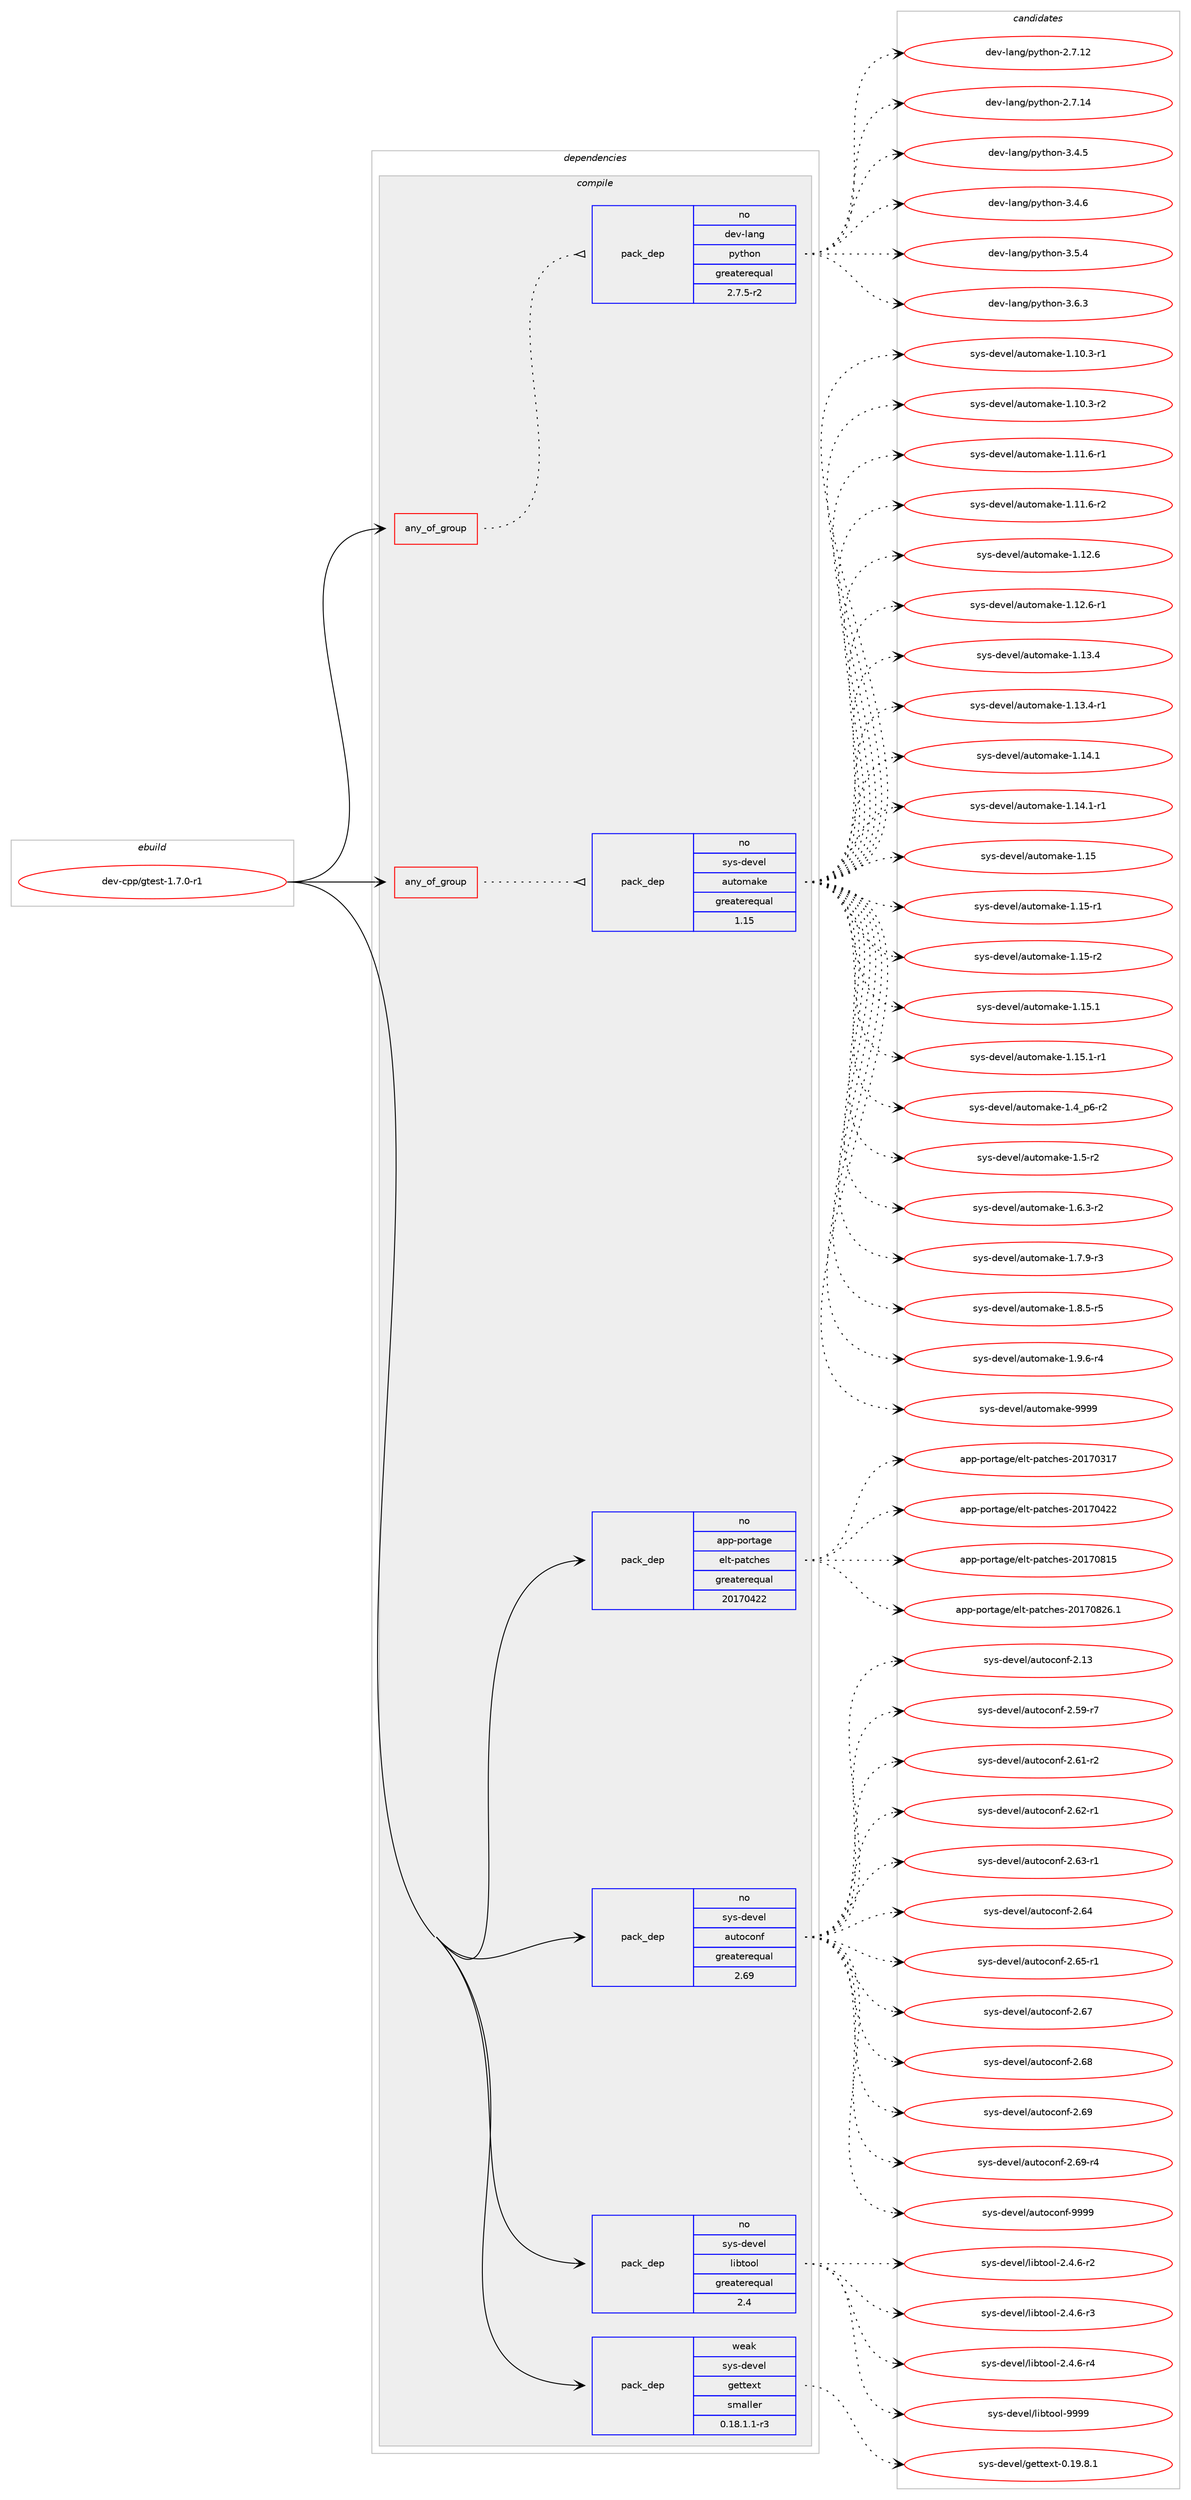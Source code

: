 digraph prolog {

# *************
# Graph options
# *************

newrank=true;
concentrate=true;
compound=true;
graph [rankdir=LR,fontname=Helvetica,fontsize=10,ranksep=1.5];#, ranksep=2.5, nodesep=0.2];
edge  [arrowhead=vee];
node  [fontname=Helvetica,fontsize=10];

# **********
# The ebuild
# **********

subgraph cluster_leftcol {
color=gray;
rank=same;
label=<<i>ebuild</i>>;
id [label="dev-cpp/gtest-1.7.0-r1", color=red, width=4, href="../dev-cpp/gtest-1.7.0-r1.svg"];
}

# ****************
# The dependencies
# ****************

subgraph cluster_midcol {
color=gray;
label=<<i>dependencies</i>>;
subgraph cluster_compile {
fillcolor="#eeeeee";
style=filled;
label=<<i>compile</i>>;
subgraph any1426 {
dependency65569 [label=<<TABLE BORDER="0" CELLBORDER="1" CELLSPACING="0" CELLPADDING="4"><TR><TD CELLPADDING="10">any_of_group</TD></TR></TABLE>>, shape=none, color=red];subgraph pack48292 {
dependency65570 [label=<<TABLE BORDER="0" CELLBORDER="1" CELLSPACING="0" CELLPADDING="4" WIDTH="220"><TR><TD ROWSPAN="6" CELLPADDING="30">pack_dep</TD></TR><TR><TD WIDTH="110">no</TD></TR><TR><TD>dev-lang</TD></TR><TR><TD>python</TD></TR><TR><TD>greaterequal</TD></TR><TR><TD>2.7.5-r2</TD></TR></TABLE>>, shape=none, color=blue];
}
dependency65569:e -> dependency65570:w [weight=20,style="dotted",arrowhead="oinv"];
}
id:e -> dependency65569:w [weight=20,style="solid",arrowhead="vee"];
subgraph any1427 {
dependency65571 [label=<<TABLE BORDER="0" CELLBORDER="1" CELLSPACING="0" CELLPADDING="4"><TR><TD CELLPADDING="10">any_of_group</TD></TR></TABLE>>, shape=none, color=red];subgraph pack48293 {
dependency65572 [label=<<TABLE BORDER="0" CELLBORDER="1" CELLSPACING="0" CELLPADDING="4" WIDTH="220"><TR><TD ROWSPAN="6" CELLPADDING="30">pack_dep</TD></TR><TR><TD WIDTH="110">no</TD></TR><TR><TD>sys-devel</TD></TR><TR><TD>automake</TD></TR><TR><TD>greaterequal</TD></TR><TR><TD>1.15</TD></TR></TABLE>>, shape=none, color=blue];
}
dependency65571:e -> dependency65572:w [weight=20,style="dotted",arrowhead="oinv"];
}
id:e -> dependency65571:w [weight=20,style="solid",arrowhead="vee"];
subgraph pack48294 {
dependency65573 [label=<<TABLE BORDER="0" CELLBORDER="1" CELLSPACING="0" CELLPADDING="4" WIDTH="220"><TR><TD ROWSPAN="6" CELLPADDING="30">pack_dep</TD></TR><TR><TD WIDTH="110">no</TD></TR><TR><TD>app-portage</TD></TR><TR><TD>elt-patches</TD></TR><TR><TD>greaterequal</TD></TR><TR><TD>20170422</TD></TR></TABLE>>, shape=none, color=blue];
}
id:e -> dependency65573:w [weight=20,style="solid",arrowhead="vee"];
subgraph pack48295 {
dependency65574 [label=<<TABLE BORDER="0" CELLBORDER="1" CELLSPACING="0" CELLPADDING="4" WIDTH="220"><TR><TD ROWSPAN="6" CELLPADDING="30">pack_dep</TD></TR><TR><TD WIDTH="110">no</TD></TR><TR><TD>sys-devel</TD></TR><TR><TD>autoconf</TD></TR><TR><TD>greaterequal</TD></TR><TR><TD>2.69</TD></TR></TABLE>>, shape=none, color=blue];
}
id:e -> dependency65574:w [weight=20,style="solid",arrowhead="vee"];
subgraph pack48296 {
dependency65575 [label=<<TABLE BORDER="0" CELLBORDER="1" CELLSPACING="0" CELLPADDING="4" WIDTH="220"><TR><TD ROWSPAN="6" CELLPADDING="30">pack_dep</TD></TR><TR><TD WIDTH="110">no</TD></TR><TR><TD>sys-devel</TD></TR><TR><TD>libtool</TD></TR><TR><TD>greaterequal</TD></TR><TR><TD>2.4</TD></TR></TABLE>>, shape=none, color=blue];
}
id:e -> dependency65575:w [weight=20,style="solid",arrowhead="vee"];
subgraph pack48297 {
dependency65576 [label=<<TABLE BORDER="0" CELLBORDER="1" CELLSPACING="0" CELLPADDING="4" WIDTH="220"><TR><TD ROWSPAN="6" CELLPADDING="30">pack_dep</TD></TR><TR><TD WIDTH="110">weak</TD></TR><TR><TD>sys-devel</TD></TR><TR><TD>gettext</TD></TR><TR><TD>smaller</TD></TR><TR><TD>0.18.1.1-r3</TD></TR></TABLE>>, shape=none, color=blue];
}
id:e -> dependency65576:w [weight=20,style="solid",arrowhead="vee"];
}
subgraph cluster_compileandrun {
fillcolor="#eeeeee";
style=filled;
label=<<i>compile and run</i>>;
}
subgraph cluster_run {
fillcolor="#eeeeee";
style=filled;
label=<<i>run</i>>;
}
}

# **************
# The candidates
# **************

subgraph cluster_choices {
rank=same;
color=gray;
label=<<i>candidates</i>>;

subgraph choice48292 {
color=black;
nodesep=1;
choice10010111845108971101034711212111610411111045504655464950 [label="dev-lang/python-2.7.12", color=red, width=4,href="../dev-lang/python-2.7.12.svg"];
choice10010111845108971101034711212111610411111045504655464952 [label="dev-lang/python-2.7.14", color=red, width=4,href="../dev-lang/python-2.7.14.svg"];
choice100101118451089711010347112121116104111110455146524653 [label="dev-lang/python-3.4.5", color=red, width=4,href="../dev-lang/python-3.4.5.svg"];
choice100101118451089711010347112121116104111110455146524654 [label="dev-lang/python-3.4.6", color=red, width=4,href="../dev-lang/python-3.4.6.svg"];
choice100101118451089711010347112121116104111110455146534652 [label="dev-lang/python-3.5.4", color=red, width=4,href="../dev-lang/python-3.5.4.svg"];
choice100101118451089711010347112121116104111110455146544651 [label="dev-lang/python-3.6.3", color=red, width=4,href="../dev-lang/python-3.6.3.svg"];
dependency65570:e -> choice10010111845108971101034711212111610411111045504655464950:w [style=dotted,weight="100"];
dependency65570:e -> choice10010111845108971101034711212111610411111045504655464952:w [style=dotted,weight="100"];
dependency65570:e -> choice100101118451089711010347112121116104111110455146524653:w [style=dotted,weight="100"];
dependency65570:e -> choice100101118451089711010347112121116104111110455146524654:w [style=dotted,weight="100"];
dependency65570:e -> choice100101118451089711010347112121116104111110455146534652:w [style=dotted,weight="100"];
dependency65570:e -> choice100101118451089711010347112121116104111110455146544651:w [style=dotted,weight="100"];
}
subgraph choice48293 {
color=black;
nodesep=1;
choice11512111545100101118101108479711711611110997107101454946494846514511449 [label="sys-devel/automake-1.10.3-r1", color=red, width=4,href="../sys-devel/automake-1.10.3-r1.svg"];
choice11512111545100101118101108479711711611110997107101454946494846514511450 [label="sys-devel/automake-1.10.3-r2", color=red, width=4,href="../sys-devel/automake-1.10.3-r2.svg"];
choice11512111545100101118101108479711711611110997107101454946494946544511449 [label="sys-devel/automake-1.11.6-r1", color=red, width=4,href="../sys-devel/automake-1.11.6-r1.svg"];
choice11512111545100101118101108479711711611110997107101454946494946544511450 [label="sys-devel/automake-1.11.6-r2", color=red, width=4,href="../sys-devel/automake-1.11.6-r2.svg"];
choice1151211154510010111810110847971171161111099710710145494649504654 [label="sys-devel/automake-1.12.6", color=red, width=4,href="../sys-devel/automake-1.12.6.svg"];
choice11512111545100101118101108479711711611110997107101454946495046544511449 [label="sys-devel/automake-1.12.6-r1", color=red, width=4,href="../sys-devel/automake-1.12.6-r1.svg"];
choice1151211154510010111810110847971171161111099710710145494649514652 [label="sys-devel/automake-1.13.4", color=red, width=4,href="../sys-devel/automake-1.13.4.svg"];
choice11512111545100101118101108479711711611110997107101454946495146524511449 [label="sys-devel/automake-1.13.4-r1", color=red, width=4,href="../sys-devel/automake-1.13.4-r1.svg"];
choice1151211154510010111810110847971171161111099710710145494649524649 [label="sys-devel/automake-1.14.1", color=red, width=4,href="../sys-devel/automake-1.14.1.svg"];
choice11512111545100101118101108479711711611110997107101454946495246494511449 [label="sys-devel/automake-1.14.1-r1", color=red, width=4,href="../sys-devel/automake-1.14.1-r1.svg"];
choice115121115451001011181011084797117116111109971071014549464953 [label="sys-devel/automake-1.15", color=red, width=4,href="../sys-devel/automake-1.15.svg"];
choice1151211154510010111810110847971171161111099710710145494649534511449 [label="sys-devel/automake-1.15-r1", color=red, width=4,href="../sys-devel/automake-1.15-r1.svg"];
choice1151211154510010111810110847971171161111099710710145494649534511450 [label="sys-devel/automake-1.15-r2", color=red, width=4,href="../sys-devel/automake-1.15-r2.svg"];
choice1151211154510010111810110847971171161111099710710145494649534649 [label="sys-devel/automake-1.15.1", color=red, width=4,href="../sys-devel/automake-1.15.1.svg"];
choice11512111545100101118101108479711711611110997107101454946495346494511449 [label="sys-devel/automake-1.15.1-r1", color=red, width=4,href="../sys-devel/automake-1.15.1-r1.svg"];
choice115121115451001011181011084797117116111109971071014549465295112544511450 [label="sys-devel/automake-1.4_p6-r2", color=red, width=4,href="../sys-devel/automake-1.4_p6-r2.svg"];
choice11512111545100101118101108479711711611110997107101454946534511450 [label="sys-devel/automake-1.5-r2", color=red, width=4,href="../sys-devel/automake-1.5-r2.svg"];
choice115121115451001011181011084797117116111109971071014549465446514511450 [label="sys-devel/automake-1.6.3-r2", color=red, width=4,href="../sys-devel/automake-1.6.3-r2.svg"];
choice115121115451001011181011084797117116111109971071014549465546574511451 [label="sys-devel/automake-1.7.9-r3", color=red, width=4,href="../sys-devel/automake-1.7.9-r3.svg"];
choice115121115451001011181011084797117116111109971071014549465646534511453 [label="sys-devel/automake-1.8.5-r5", color=red, width=4,href="../sys-devel/automake-1.8.5-r5.svg"];
choice115121115451001011181011084797117116111109971071014549465746544511452 [label="sys-devel/automake-1.9.6-r4", color=red, width=4,href="../sys-devel/automake-1.9.6-r4.svg"];
choice115121115451001011181011084797117116111109971071014557575757 [label="sys-devel/automake-9999", color=red, width=4,href="../sys-devel/automake-9999.svg"];
dependency65572:e -> choice11512111545100101118101108479711711611110997107101454946494846514511449:w [style=dotted,weight="100"];
dependency65572:e -> choice11512111545100101118101108479711711611110997107101454946494846514511450:w [style=dotted,weight="100"];
dependency65572:e -> choice11512111545100101118101108479711711611110997107101454946494946544511449:w [style=dotted,weight="100"];
dependency65572:e -> choice11512111545100101118101108479711711611110997107101454946494946544511450:w [style=dotted,weight="100"];
dependency65572:e -> choice1151211154510010111810110847971171161111099710710145494649504654:w [style=dotted,weight="100"];
dependency65572:e -> choice11512111545100101118101108479711711611110997107101454946495046544511449:w [style=dotted,weight="100"];
dependency65572:e -> choice1151211154510010111810110847971171161111099710710145494649514652:w [style=dotted,weight="100"];
dependency65572:e -> choice11512111545100101118101108479711711611110997107101454946495146524511449:w [style=dotted,weight="100"];
dependency65572:e -> choice1151211154510010111810110847971171161111099710710145494649524649:w [style=dotted,weight="100"];
dependency65572:e -> choice11512111545100101118101108479711711611110997107101454946495246494511449:w [style=dotted,weight="100"];
dependency65572:e -> choice115121115451001011181011084797117116111109971071014549464953:w [style=dotted,weight="100"];
dependency65572:e -> choice1151211154510010111810110847971171161111099710710145494649534511449:w [style=dotted,weight="100"];
dependency65572:e -> choice1151211154510010111810110847971171161111099710710145494649534511450:w [style=dotted,weight="100"];
dependency65572:e -> choice1151211154510010111810110847971171161111099710710145494649534649:w [style=dotted,weight="100"];
dependency65572:e -> choice11512111545100101118101108479711711611110997107101454946495346494511449:w [style=dotted,weight="100"];
dependency65572:e -> choice115121115451001011181011084797117116111109971071014549465295112544511450:w [style=dotted,weight="100"];
dependency65572:e -> choice11512111545100101118101108479711711611110997107101454946534511450:w [style=dotted,weight="100"];
dependency65572:e -> choice115121115451001011181011084797117116111109971071014549465446514511450:w [style=dotted,weight="100"];
dependency65572:e -> choice115121115451001011181011084797117116111109971071014549465546574511451:w [style=dotted,weight="100"];
dependency65572:e -> choice115121115451001011181011084797117116111109971071014549465646534511453:w [style=dotted,weight="100"];
dependency65572:e -> choice115121115451001011181011084797117116111109971071014549465746544511452:w [style=dotted,weight="100"];
dependency65572:e -> choice115121115451001011181011084797117116111109971071014557575757:w [style=dotted,weight="100"];
}
subgraph choice48294 {
color=black;
nodesep=1;
choice97112112451121111141169710310147101108116451129711699104101115455048495548514955 [label="app-portage/elt-patches-20170317", color=red, width=4,href="../app-portage/elt-patches-20170317.svg"];
choice97112112451121111141169710310147101108116451129711699104101115455048495548525050 [label="app-portage/elt-patches-20170422", color=red, width=4,href="../app-portage/elt-patches-20170422.svg"];
choice97112112451121111141169710310147101108116451129711699104101115455048495548564953 [label="app-portage/elt-patches-20170815", color=red, width=4,href="../app-portage/elt-patches-20170815.svg"];
choice971121124511211111411697103101471011081164511297116991041011154550484955485650544649 [label="app-portage/elt-patches-20170826.1", color=red, width=4,href="../app-portage/elt-patches-20170826.1.svg"];
dependency65573:e -> choice97112112451121111141169710310147101108116451129711699104101115455048495548514955:w [style=dotted,weight="100"];
dependency65573:e -> choice97112112451121111141169710310147101108116451129711699104101115455048495548525050:w [style=dotted,weight="100"];
dependency65573:e -> choice97112112451121111141169710310147101108116451129711699104101115455048495548564953:w [style=dotted,weight="100"];
dependency65573:e -> choice971121124511211111411697103101471011081164511297116991041011154550484955485650544649:w [style=dotted,weight="100"];
}
subgraph choice48295 {
color=black;
nodesep=1;
choice115121115451001011181011084797117116111991111101024550464951 [label="sys-devel/autoconf-2.13", color=red, width=4,href="../sys-devel/autoconf-2.13.svg"];
choice1151211154510010111810110847971171161119911111010245504653574511455 [label="sys-devel/autoconf-2.59-r7", color=red, width=4,href="../sys-devel/autoconf-2.59-r7.svg"];
choice1151211154510010111810110847971171161119911111010245504654494511450 [label="sys-devel/autoconf-2.61-r2", color=red, width=4,href="../sys-devel/autoconf-2.61-r2.svg"];
choice1151211154510010111810110847971171161119911111010245504654504511449 [label="sys-devel/autoconf-2.62-r1", color=red, width=4,href="../sys-devel/autoconf-2.62-r1.svg"];
choice1151211154510010111810110847971171161119911111010245504654514511449 [label="sys-devel/autoconf-2.63-r1", color=red, width=4,href="../sys-devel/autoconf-2.63-r1.svg"];
choice115121115451001011181011084797117116111991111101024550465452 [label="sys-devel/autoconf-2.64", color=red, width=4,href="../sys-devel/autoconf-2.64.svg"];
choice1151211154510010111810110847971171161119911111010245504654534511449 [label="sys-devel/autoconf-2.65-r1", color=red, width=4,href="../sys-devel/autoconf-2.65-r1.svg"];
choice115121115451001011181011084797117116111991111101024550465455 [label="sys-devel/autoconf-2.67", color=red, width=4,href="../sys-devel/autoconf-2.67.svg"];
choice115121115451001011181011084797117116111991111101024550465456 [label="sys-devel/autoconf-2.68", color=red, width=4,href="../sys-devel/autoconf-2.68.svg"];
choice115121115451001011181011084797117116111991111101024550465457 [label="sys-devel/autoconf-2.69", color=red, width=4,href="../sys-devel/autoconf-2.69.svg"];
choice1151211154510010111810110847971171161119911111010245504654574511452 [label="sys-devel/autoconf-2.69-r4", color=red, width=4,href="../sys-devel/autoconf-2.69-r4.svg"];
choice115121115451001011181011084797117116111991111101024557575757 [label="sys-devel/autoconf-9999", color=red, width=4,href="../sys-devel/autoconf-9999.svg"];
dependency65574:e -> choice115121115451001011181011084797117116111991111101024550464951:w [style=dotted,weight="100"];
dependency65574:e -> choice1151211154510010111810110847971171161119911111010245504653574511455:w [style=dotted,weight="100"];
dependency65574:e -> choice1151211154510010111810110847971171161119911111010245504654494511450:w [style=dotted,weight="100"];
dependency65574:e -> choice1151211154510010111810110847971171161119911111010245504654504511449:w [style=dotted,weight="100"];
dependency65574:e -> choice1151211154510010111810110847971171161119911111010245504654514511449:w [style=dotted,weight="100"];
dependency65574:e -> choice115121115451001011181011084797117116111991111101024550465452:w [style=dotted,weight="100"];
dependency65574:e -> choice1151211154510010111810110847971171161119911111010245504654534511449:w [style=dotted,weight="100"];
dependency65574:e -> choice115121115451001011181011084797117116111991111101024550465455:w [style=dotted,weight="100"];
dependency65574:e -> choice115121115451001011181011084797117116111991111101024550465456:w [style=dotted,weight="100"];
dependency65574:e -> choice115121115451001011181011084797117116111991111101024550465457:w [style=dotted,weight="100"];
dependency65574:e -> choice1151211154510010111810110847971171161119911111010245504654574511452:w [style=dotted,weight="100"];
dependency65574:e -> choice115121115451001011181011084797117116111991111101024557575757:w [style=dotted,weight="100"];
}
subgraph choice48296 {
color=black;
nodesep=1;
choice1151211154510010111810110847108105981161111111084550465246544511450 [label="sys-devel/libtool-2.4.6-r2", color=red, width=4,href="../sys-devel/libtool-2.4.6-r2.svg"];
choice1151211154510010111810110847108105981161111111084550465246544511451 [label="sys-devel/libtool-2.4.6-r3", color=red, width=4,href="../sys-devel/libtool-2.4.6-r3.svg"];
choice1151211154510010111810110847108105981161111111084550465246544511452 [label="sys-devel/libtool-2.4.6-r4", color=red, width=4,href="../sys-devel/libtool-2.4.6-r4.svg"];
choice1151211154510010111810110847108105981161111111084557575757 [label="sys-devel/libtool-9999", color=red, width=4,href="../sys-devel/libtool-9999.svg"];
dependency65575:e -> choice1151211154510010111810110847108105981161111111084550465246544511450:w [style=dotted,weight="100"];
dependency65575:e -> choice1151211154510010111810110847108105981161111111084550465246544511451:w [style=dotted,weight="100"];
dependency65575:e -> choice1151211154510010111810110847108105981161111111084550465246544511452:w [style=dotted,weight="100"];
dependency65575:e -> choice1151211154510010111810110847108105981161111111084557575757:w [style=dotted,weight="100"];
}
subgraph choice48297 {
color=black;
nodesep=1;
choice1151211154510010111810110847103101116116101120116454846495746564649 [label="sys-devel/gettext-0.19.8.1", color=red, width=4,href="../sys-devel/gettext-0.19.8.1.svg"];
dependency65576:e -> choice1151211154510010111810110847103101116116101120116454846495746564649:w [style=dotted,weight="100"];
}
}

}
